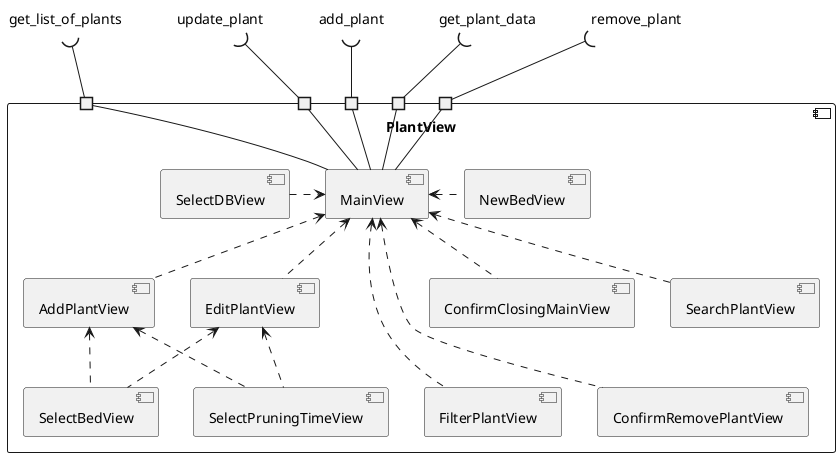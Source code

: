 @startuml Whitebox PlantView
component PlantView as pView {
    component MainView as mView  
    component AddPlantView as addPView 
    component ConfirmRemovePlantView as confRemPView
    component EditPlantView as editPView
    component SelectPruningTimeView as selPrunTiView
    component SelectDBView as selDBView
    component ConfirmClosingMainView as confClMView
    component FilterPlantView as filterPView
    component SearchPlantView as searchPView
    component NewBedView as nBedView
    component SelectBedView as selBedView

    port " " as p1
    port " " as p2
    port " " as p3
    port " " as p4
    port " " as p5


}
addPView .up.> mView
confRemPView ..up.> mView
selPrunTiView .up.> addPView
selPrunTiView .up.> editPView
selPrunTiView -[hidden]right->filterPView
filterPView ..up.> mView
confRemPView -[hidden]left-> filterPView 
confClMView .up.> mView
editPView .up.> mView
selDBView .right.> mView
searchPView .up.> mView
nBedView .left.> mView
selBedView .up.> editPView
selBedView .up.> addPView

label "get_plant_data" as getPData
label "get_list_of_plants" as getLstOfP
label "add_plant" as addP
label "remove_plant" as remP
label "update_plant" as updP


p1 -up-( addP
p2 -up-( updP
p3 -up-( remP
p4 -up-( getPData
p5 -up-( getLstOfP

mView -up- p1
mView -up- p2
mView -up- p3
mView -up- p4
mView -up- p5

@enduml